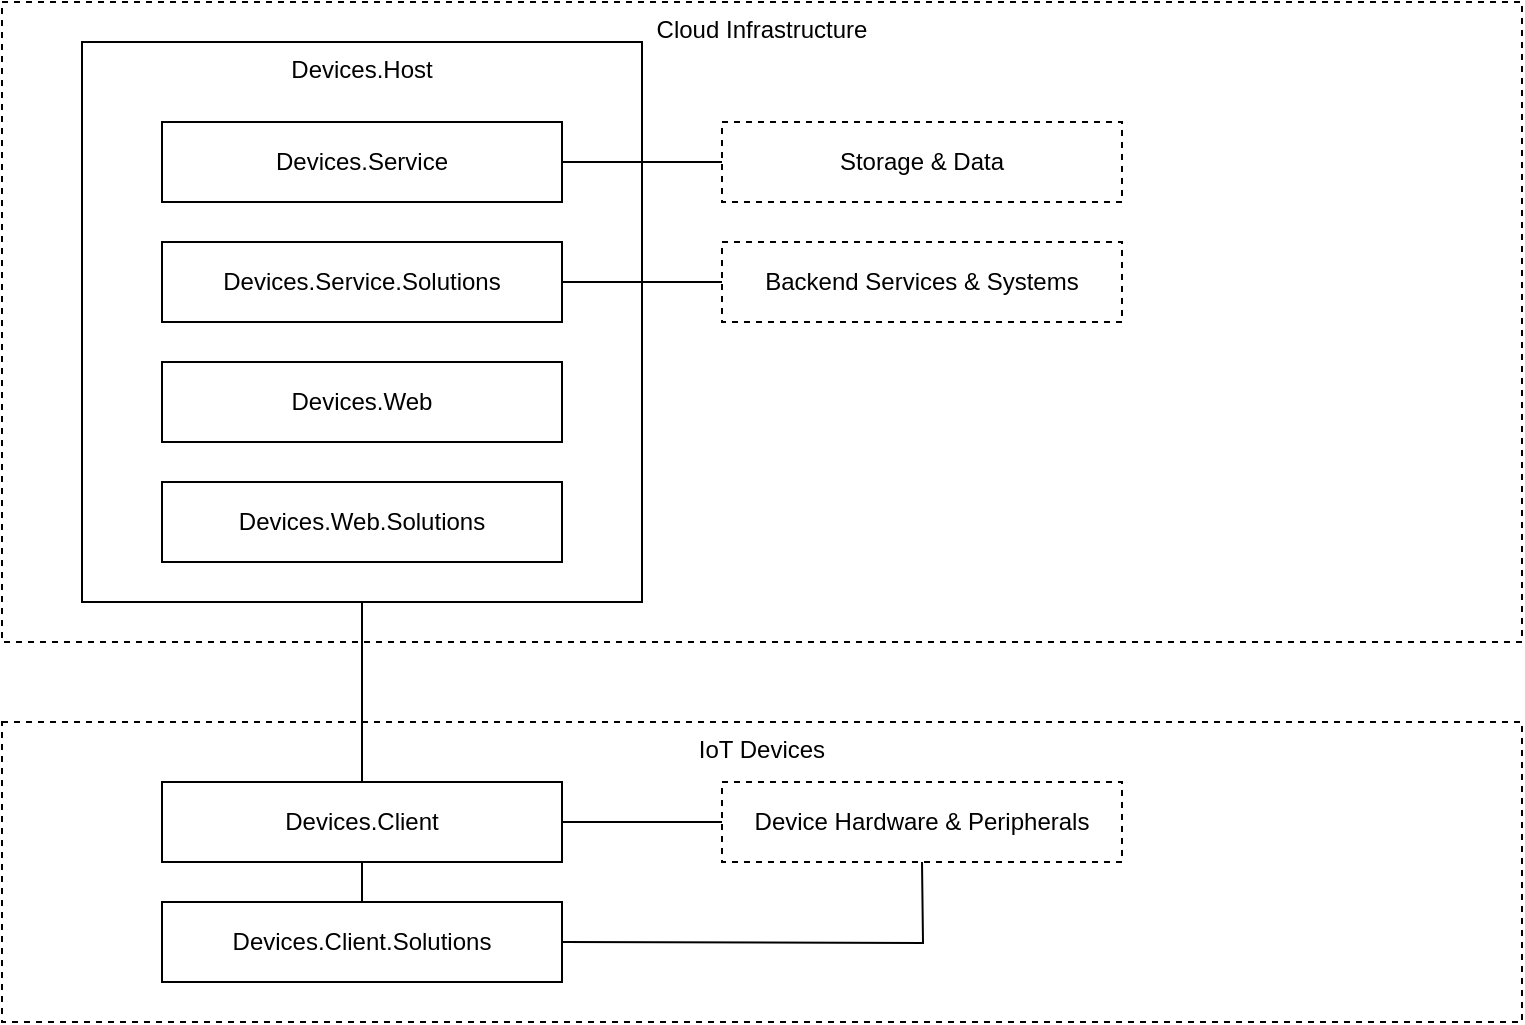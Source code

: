 <mxfile>
    <diagram id="c5oSypbC6NPdUs0mJQmx" name="Page-1">
        <mxGraphModel dx="1130" dy="587" grid="1" gridSize="10" guides="1" tooltips="1" connect="1" arrows="1" fold="1" page="1" pageScale="1" pageWidth="850" pageHeight="1100" math="0" shadow="0">
            <root>
                <mxCell id="0"/>
                <mxCell id="1" parent="0"/>
                <mxCell id="2" value="Cloud Infrastructure" style="rounded=0;whiteSpace=wrap;html=1;dashed=1;verticalAlign=top;fillColor=none;" parent="1" vertex="1">
                    <mxGeometry x="40" y="40" width="760" height="320" as="geometry"/>
                </mxCell>
                <mxCell id="3" value="IoT Devices" style="rounded=0;whiteSpace=wrap;html=1;dashed=1;verticalAlign=top;fillColor=none;" parent="1" vertex="1">
                    <mxGeometry x="40" y="400" width="760" height="150" as="geometry"/>
                </mxCell>
                <mxCell id="11" value="Devices.Host" style="rounded=0;whiteSpace=wrap;html=1;verticalAlign=top;fillColor=none;" parent="1" vertex="1">
                    <mxGeometry x="80" y="60" width="280" height="280" as="geometry"/>
                </mxCell>
                <mxCell id="5" value="Devices.Service" style="rounded=0;whiteSpace=wrap;html=1;fillColor=none;" parent="1" vertex="1">
                    <mxGeometry x="120" y="100" width="200" height="40" as="geometry"/>
                </mxCell>
                <mxCell id="7" value="Devices.Service.Solutions" style="rounded=0;whiteSpace=wrap;html=1;fillColor=none;" parent="1" vertex="1">
                    <mxGeometry x="120" y="160" width="200" height="40" as="geometry"/>
                </mxCell>
                <mxCell id="8" value="Devices.Web" style="rounded=0;whiteSpace=wrap;html=1;fillColor=none;" parent="1" vertex="1">
                    <mxGeometry x="120" y="220" width="200" height="40" as="geometry"/>
                </mxCell>
                <mxCell id="9" value="Devices.Web.Solutions" style="rounded=0;whiteSpace=wrap;html=1;fillColor=none;" parent="1" vertex="1">
                    <mxGeometry x="120" y="280" width="200" height="40" as="geometry"/>
                </mxCell>
                <mxCell id="12" value="Devices.Client" style="rounded=0;whiteSpace=wrap;html=1;fillColor=none;" parent="1" vertex="1">
                    <mxGeometry x="120" y="430" width="200" height="40" as="geometry"/>
                </mxCell>
                <mxCell id="21" style="edgeStyle=orthogonalEdgeStyle;html=1;entryX=0.5;entryY=1;entryDx=0;entryDy=0;rounded=0;startArrow=none;startFill=0;endArrow=none;endFill=0;" parent="1" edge="1">
                    <mxGeometry relative="1" as="geometry">
                        <mxPoint x="320" y="510" as="sourcePoint"/>
                        <mxPoint x="500" y="470" as="targetPoint"/>
                    </mxGeometry>
                </mxCell>
                <mxCell id="13" value="Devices.Client.Solutions" style="rounded=0;whiteSpace=wrap;html=1;fillColor=none;" parent="1" vertex="1">
                    <mxGeometry x="120" y="490" width="200" height="40" as="geometry"/>
                </mxCell>
                <mxCell id="15" value="Storage &amp;amp; Data" style="rounded=0;whiteSpace=wrap;html=1;dashed=1;fillColor=none;" parent="1" vertex="1">
                    <mxGeometry x="400" y="100" width="200" height="40" as="geometry"/>
                </mxCell>
                <mxCell id="16" value="Backend Services &amp;amp; Systems" style="rounded=0;whiteSpace=wrap;html=1;dashed=1;fillColor=none;" parent="1" vertex="1">
                    <mxGeometry x="400" y="160" width="200" height="40" as="geometry"/>
                </mxCell>
                <mxCell id="18" value="Device Hardware &amp;amp; Peripherals" style="rounded=0;whiteSpace=wrap;html=1;dashed=1;fillColor=none;" parent="1" vertex="1">
                    <mxGeometry x="400" y="430" width="200" height="40" as="geometry"/>
                </mxCell>
                <mxCell id="23" style="edgeStyle=orthogonalEdgeStyle;html=1;entryX=0.5;entryY=0;entryDx=0;entryDy=0;rounded=0;startArrow=none;startFill=0;endArrow=none;endFill=0;exitX=0.5;exitY=1;exitDx=0;exitDy=0;" parent="1" source="12" target="13" edge="1">
                    <mxGeometry relative="1" as="geometry">
                        <mxPoint x="330" y="520" as="sourcePoint"/>
                        <mxPoint x="510" y="480" as="targetPoint"/>
                    </mxGeometry>
                </mxCell>
                <mxCell id="24" style="edgeStyle=orthogonalEdgeStyle;html=1;entryX=0.5;entryY=1;entryDx=0;entryDy=0;rounded=0;startArrow=none;startFill=0;endArrow=none;endFill=0;exitX=0.5;exitY=0;exitDx=0;exitDy=0;" parent="1" source="12" target="11" edge="1">
                    <mxGeometry relative="1" as="geometry">
                        <mxPoint x="340" y="530" as="sourcePoint"/>
                        <mxPoint x="520" y="490" as="targetPoint"/>
                    </mxGeometry>
                </mxCell>
                <mxCell id="25" style="edgeStyle=orthogonalEdgeStyle;html=1;entryX=0;entryY=0.5;entryDx=0;entryDy=0;rounded=0;startArrow=none;startFill=0;endArrow=none;endFill=0;exitX=1;exitY=0.5;exitDx=0;exitDy=0;" parent="1" source="12" target="18" edge="1">
                    <mxGeometry relative="1" as="geometry">
                        <mxPoint x="350" y="540" as="sourcePoint"/>
                        <mxPoint x="530" y="500" as="targetPoint"/>
                    </mxGeometry>
                </mxCell>
                <mxCell id="26" style="edgeStyle=orthogonalEdgeStyle;html=1;entryX=0;entryY=0.5;entryDx=0;entryDy=0;rounded=0;startArrow=none;startFill=0;endArrow=none;endFill=0;exitX=1;exitY=0.5;exitDx=0;exitDy=0;" parent="1" source="5" target="15" edge="1">
                    <mxGeometry relative="1" as="geometry">
                        <mxPoint x="360" y="550" as="sourcePoint"/>
                        <mxPoint x="540" y="510" as="targetPoint"/>
                    </mxGeometry>
                </mxCell>
                <mxCell id="27" style="edgeStyle=orthogonalEdgeStyle;html=1;rounded=0;startArrow=none;startFill=0;endArrow=none;endFill=0;exitX=1;exitY=0.5;exitDx=0;exitDy=0;" parent="1" source="7" edge="1">
                    <mxGeometry relative="1" as="geometry">
                        <mxPoint x="370" y="560" as="sourcePoint"/>
                        <mxPoint x="400" y="180" as="targetPoint"/>
                    </mxGeometry>
                </mxCell>
            </root>
        </mxGraphModel>
    </diagram>
</mxfile>